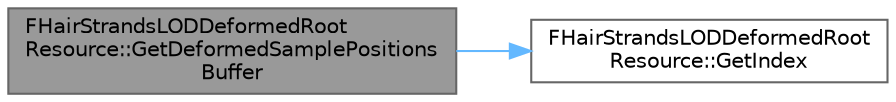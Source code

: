 digraph "FHairStrandsLODDeformedRootResource::GetDeformedSamplePositionsBuffer"
{
 // INTERACTIVE_SVG=YES
 // LATEX_PDF_SIZE
  bgcolor="transparent";
  edge [fontname=Helvetica,fontsize=10,labelfontname=Helvetica,labelfontsize=10];
  node [fontname=Helvetica,fontsize=10,shape=box,height=0.2,width=0.4];
  rankdir="LR";
  Node1 [id="Node000001",label="FHairStrandsLODDeformedRoot\lResource::GetDeformedSamplePositions\lBuffer",height=0.2,width=0.4,color="gray40", fillcolor="grey60", style="filled", fontcolor="black",tooltip=" "];
  Node1 -> Node2 [id="edge1_Node000001_Node000002",color="steelblue1",style="solid",tooltip=" "];
  Node2 [id="Node000002",label="FHairStrandsLODDeformedRoot\lResource::GetIndex",height=0.2,width=0.4,color="grey40", fillcolor="white", style="filled",URL="$d3/d12/structFHairStrandsLODDeformedRootResource.html#aca98169cff578dfcca388666474cb28b",tooltip=" "];
}
